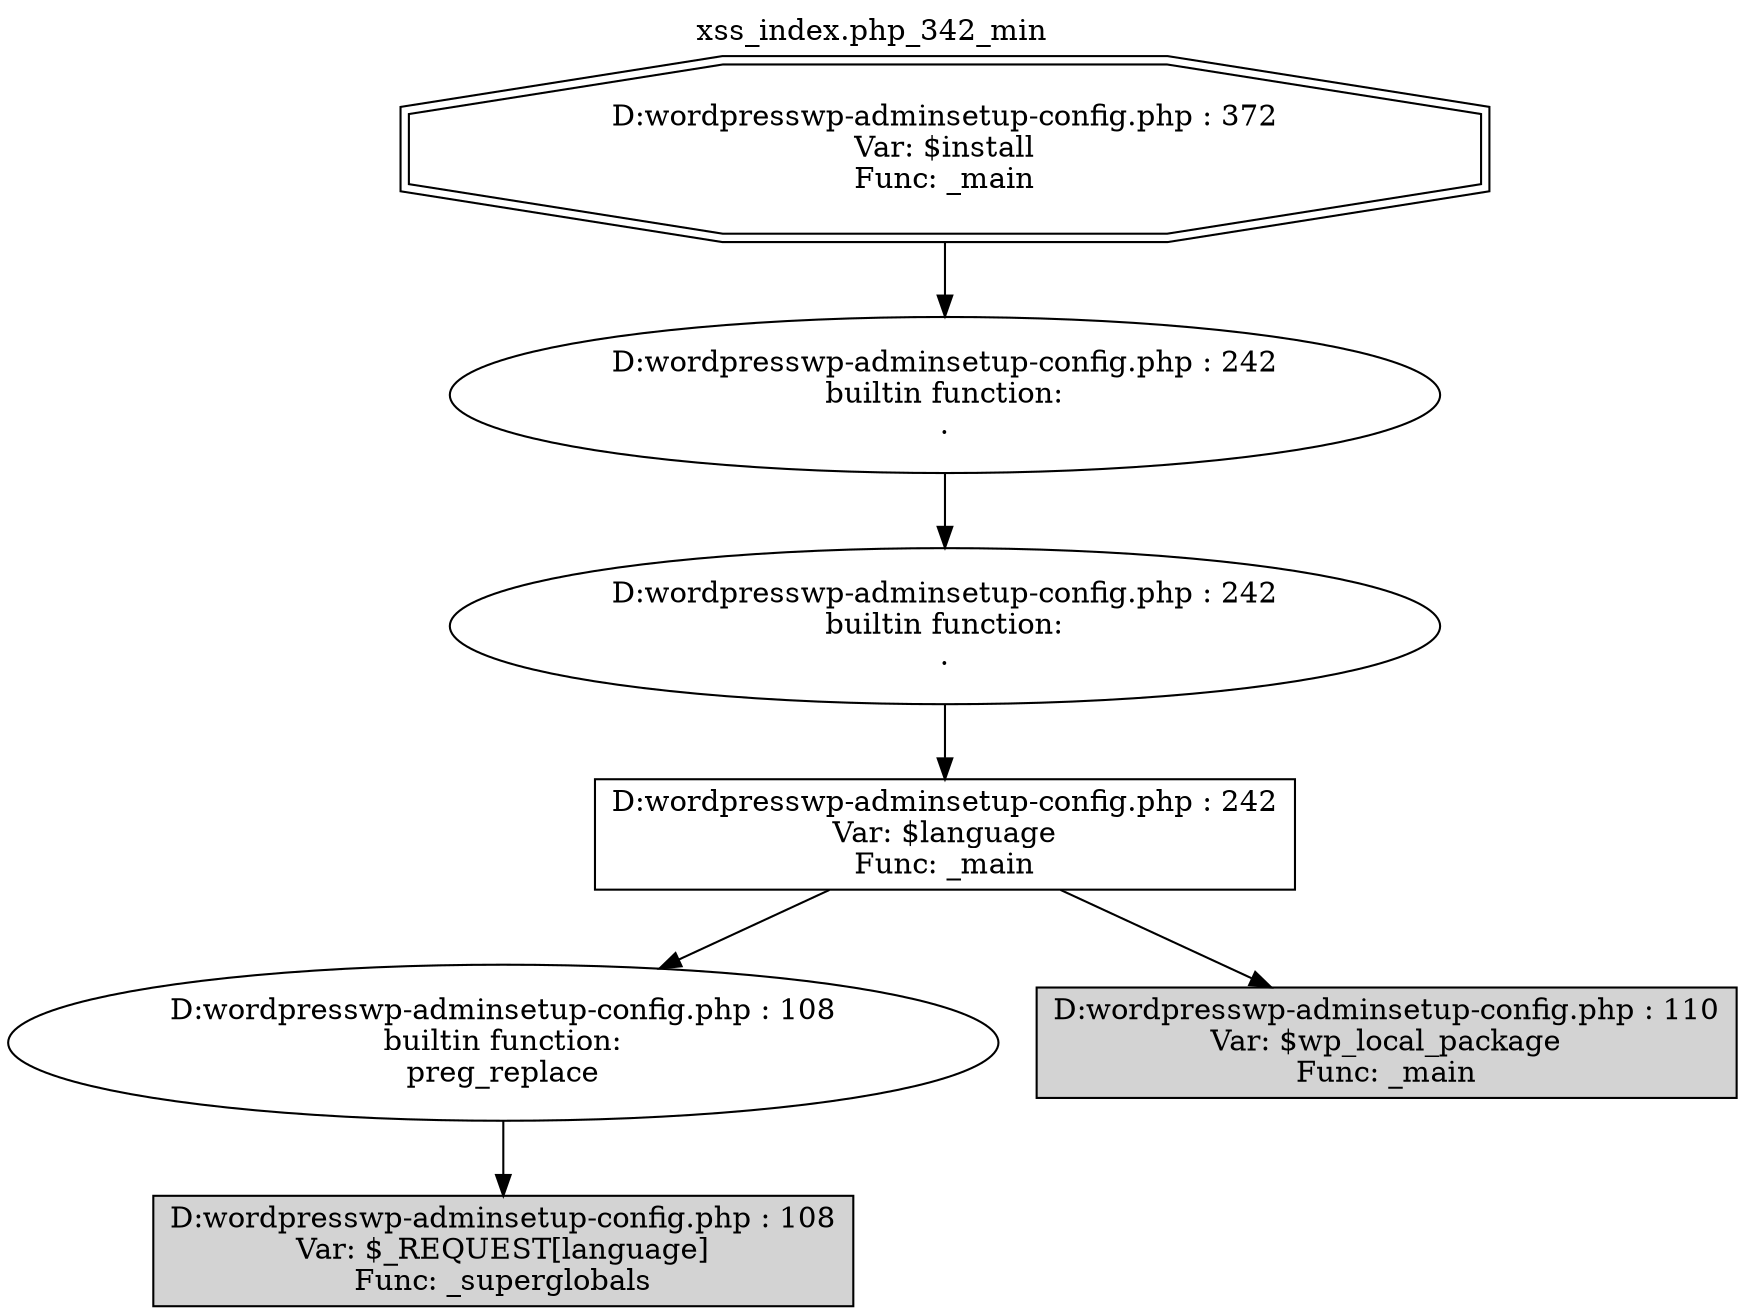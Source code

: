 digraph cfg {
  label="xss_index.php_342_min";
  labelloc=t;
  n1 [shape=doubleoctagon, label="D:\wordpress\wp-admin\setup-config.php : 372\nVar: $install\nFunc: _main\n"];
  n2 [shape=ellipse, label="D:\wordpress\wp-admin\setup-config.php : 242\nbuiltin function:\n.\n"];
  n3 [shape=ellipse, label="D:\wordpress\wp-admin\setup-config.php : 242\nbuiltin function:\n.\n"];
  n4 [shape=box, label="D:\wordpress\wp-admin\setup-config.php : 242\nVar: $language\nFunc: _main\n"];
  n5 [shape=ellipse, label="D:\wordpress\wp-admin\setup-config.php : 108\nbuiltin function:\npreg_replace\n"];
  n6 [shape=box, label="D:\wordpress\wp-admin\setup-config.php : 108\nVar: $_REQUEST[language]\nFunc: _superglobals\n",style=filled];
  n7 [shape=box, label="D:\wordpress\wp-admin\setup-config.php : 110\nVar: $wp_local_package\nFunc: _main\n",style=filled];
  n1 -> n2;
  n2 -> n3;
  n3 -> n4;
  n4 -> n5;
  n4 -> n7;
  n5 -> n6;
}
